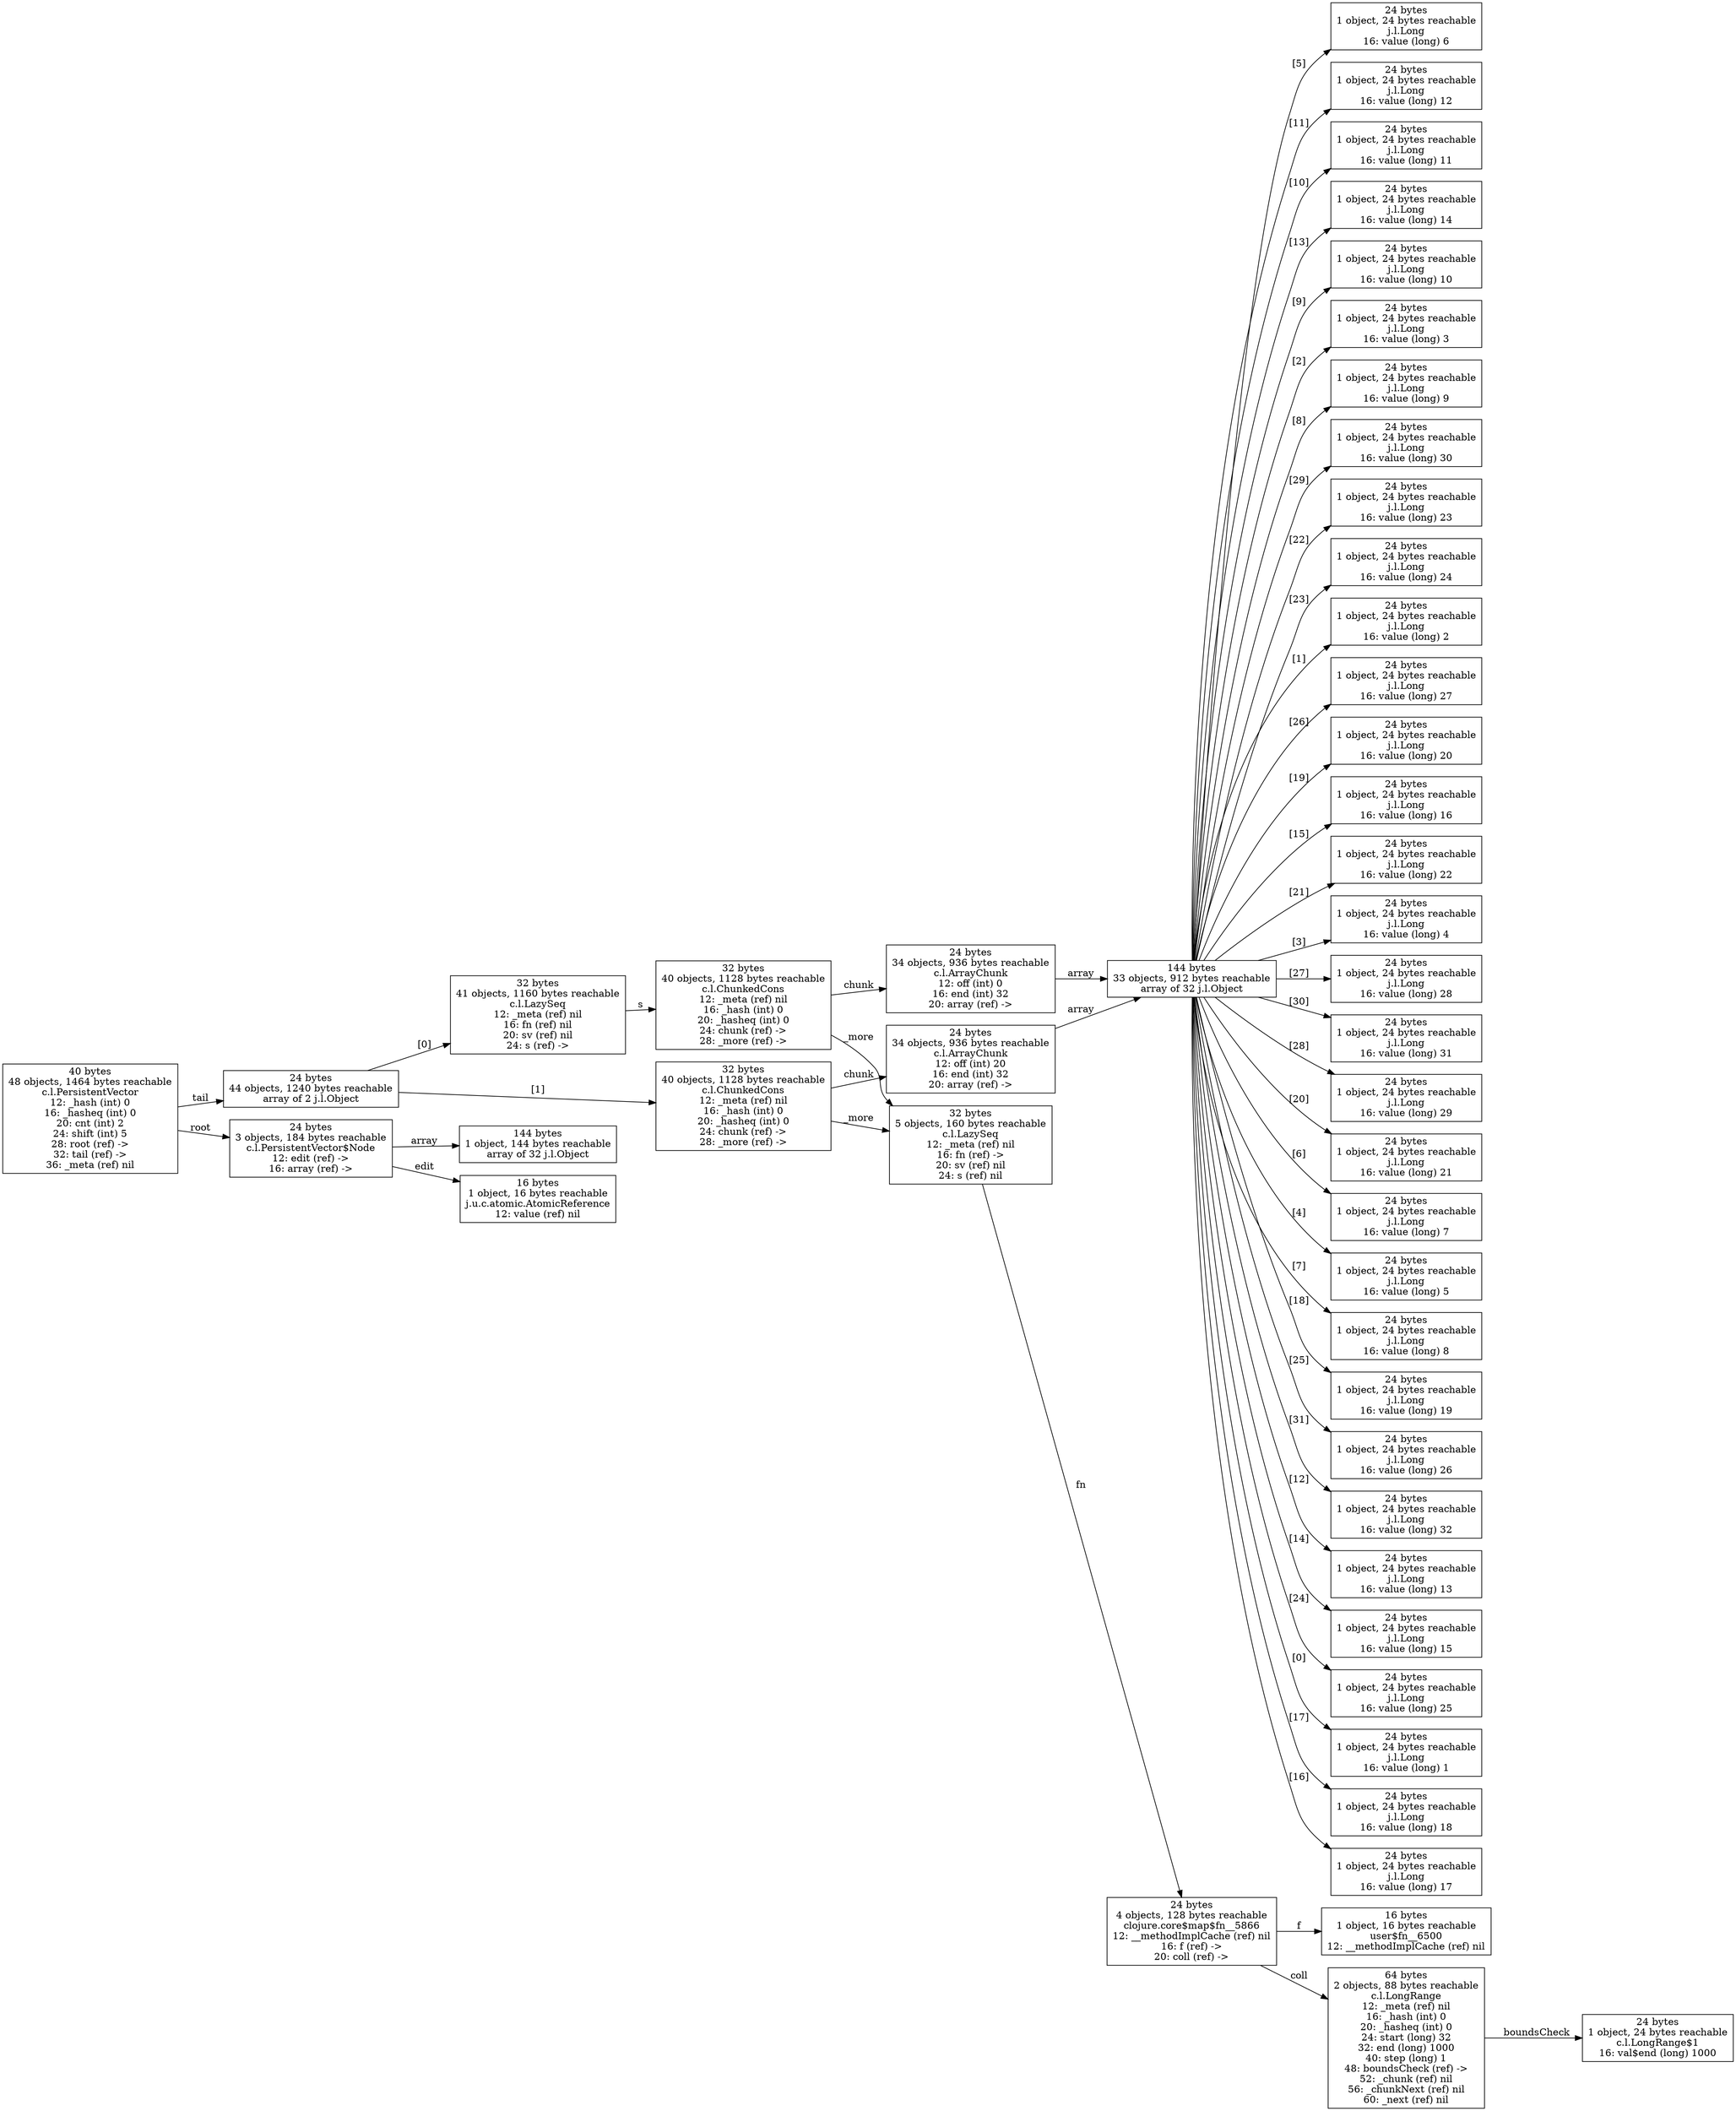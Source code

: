 digraph {
graph [layout=dot,rankdir=LR];
"26103391488" [label="24 bytes
1 object, 24 bytes reachable
j.l.Long
16: value (long) 9",shape=box];
"26101839872" [label="24 bytes
1 object, 24 bytes reachable
j.l.Long
16: value (long) 30",shape=box];
"26103389632" [label="24 bytes
1 object, 24 bytes reachable
j.l.Long
16: value (long) 23",shape=box];
"26104296448" [label="24 bytes
1 object, 24 bytes reachable
j.l.Long
16: value (long) 24",shape=box];
"32281186368" [label="32 bytes
41 objects, 1160 bytes reachable
c.l.LazySeq
12: _meta (ref) nil
16: fn (ref) nil
20: sv (ref) nil
24: s (ref) ->",shape=box];
"26098244928" [label="24 bytes
1 object, 24 bytes reachable
j.l.Long
16: value (long) 2",shape=box];
"32281182400" [label="16 bytes
1 object, 16 bytes reachable
user$fn__6500
12: __methodImplCache (ref) nil",shape=box];
"32286535552" [label="64 bytes
2 objects, 88 bytes reachable
c.l.LongRange
12: _meta (ref) nil
16: _hash (int) 0
20: _hasheq (int) 0
24: start (long) 32
32: end (long) 1000
40: step (long) 1
48: boundsCheck (ref) ->
52: _chunk (ref) nil
56: _chunkNext (ref) nil
60: _next (ref) nil",shape=box];
"26103389248" [label="24 bytes
1 object, 24 bytes reachable
j.l.Long
16: value (long) 27",shape=box];
"32338352576" [label="24 bytes
44 objects, 1240 bytes reachable
array of 2 j.l.Object
",shape=box];
"32286838976" [label="32 bytes
5 objects, 160 bytes reachable
c.l.LazySeq
12: _meta (ref) nil
16: fn (ref) ->
20: sv (ref) nil
24: s (ref) nil",shape=box];
"32338347520" [label="32 bytes
40 objects, 1128 bytes reachable
c.l.ChunkedCons
12: _meta (ref) nil
16: _hash (int) 0
20: _hasheq (int) 0
24: chunk (ref) ->
28: _more (ref) ->",shape=box];
"26099045184" [label="24 bytes
1 object, 24 bytes reachable
j.l.Long
16: value (long) 20",shape=box];
"26103396160" [label="24 bytes
1 object, 24 bytes reachable
j.l.Long
16: value (long) 16",shape=box];
"26104296640" [label="24 bytes
1 object, 24 bytes reachable
j.l.Long
16: value (long) 22",shape=box];
"26103392192" [label="24 bytes
1 object, 24 bytes reachable
j.l.Long
16: value (long) 4",shape=box];
"32286536512" [label="144 bytes
33 objects, 912 bytes reachable
array of 32 j.l.Object
",shape=box];
"26101840064" [label="24 bytes
1 object, 24 bytes reachable
j.l.Long
16: value (long) 28",shape=box];
"26101839680" [label="24 bytes
1 object, 24 bytes reachable
j.l.Long
16: value (long) 31",shape=box];
"26101841152" [label="24 bytes
1 object, 24 bytes reachable
j.l.Long
16: value (long) 29",shape=box];
"32286839424" [label="32 bytes
40 objects, 1128 bytes reachable
c.l.ChunkedCons
12: _meta (ref) nil
16: _hash (int) 0
20: _hasheq (int) 0
24: chunk (ref) ->
28: _more (ref) ->",shape=box];
"26103389952" [label="24 bytes
1 object, 24 bytes reachable
j.l.Long
16: value (long) 21",shape=box];
"26097071232" [label="144 bytes
1 object, 144 bytes reachable
array of 32 j.l.Object
",shape=box];
"26103391808" [label="24 bytes
1 object, 24 bytes reachable
j.l.Long
16: value (long) 7",shape=box];
"26103392000" [label="24 bytes
1 object, 24 bytes reachable
j.l.Long
16: value (long) 5",shape=box];
"26103396736" [label="24 bytes
1 object, 24 bytes reachable
j.l.Long
16: value (long) 8",shape=box];
"26103390272" [label="24 bytes
1 object, 24 bytes reachable
j.l.Long
16: value (long) 19",shape=box];
"26096607936" [label="24 bytes
1 object, 24 bytes reachable
j.l.Long
16: value (long) 26",shape=box];
"32338347776" [label="24 bytes
34 objects, 936 bytes reachable
c.l.ArrayChunk
12: off (int) 20
16: end (int) 32
20: array (ref) ->",shape=box];
"26105150336" [label="24 bytes
1 object, 24 bytes reachable
j.l.Long
16: value (long) 32",shape=box];
"26103391104" [label="24 bytes
1 object, 24 bytes reachable
j.l.Long
16: value (long) 13",shape=box];
"26103390912" [label="24 bytes
1 object, 24 bytes reachable
j.l.Long
16: value (long) 15",shape=box];
"26097070912" [label="24 bytes
3 objects, 184 bytes reachable
c.l.PersistentVector$Node
12: edit (ref) ->
16: array (ref) ->",shape=box];
"32281184384" [label="24 bytes
1 object, 24 bytes reachable
c.l.LongRange$1
16: val$end (long) 1000",shape=box];
"26103395968" [label="24 bytes
1 object, 24 bytes reachable
j.l.Long
16: value (long) 25",shape=box];
"26097071104" [label="16 bytes
1 object, 16 bytes reachable
j.u.c.atomic.AtomicReference
12: value (ref) nil",shape=box];
"26098245120" [label="24 bytes
1 object, 24 bytes reachable
j.l.Long
16: value (long) 1",shape=box];
"32338352768" [label="40 bytes
48 objects, 1464 bytes reachable
c.l.PersistentVector
12: _hash (int) 0
16: _hasheq (int) 0
20: cnt (int) 2
24: shift (int) 5
28: root (ref) ->
32: tail (ref) ->
36: _meta (ref) nil",shape=box];
"32286838784" [label="24 bytes
34 objects, 936 bytes reachable
c.l.ArrayChunk
12: off (int) 0
16: end (int) 32
20: array (ref) ->",shape=box];
"26103389440" [label="24 bytes
1 object, 24 bytes reachable
j.l.Long
16: value (long) 18",shape=box];
"26103390464" [label="24 bytes
1 object, 24 bytes reachable
j.l.Long
16: value (long) 17",shape=box];
"26104296832" [label="24 bytes
1 object, 24 bytes reachable
j.l.Long
16: value (long) 6",shape=box];
"26103391296" [label="24 bytes
1 object, 24 bytes reachable
j.l.Long
16: value (long) 12",shape=box];
"26103396544" [label="24 bytes
1 object, 24 bytes reachable
j.l.Long
16: value (long) 11",shape=box];
"26103396352" [label="24 bytes
1 object, 24 bytes reachable
j.l.Long
16: value (long) 14",shape=box];
"26103388800" [label="24 bytes
1 object, 24 bytes reachable
j.l.Long
16: value (long) 10",shape=box];
"26098667520" [label="24 bytes
1 object, 24 bytes reachable
j.l.Long
16: value (long) 3",shape=box];
"32286839232" [label="24 bytes
4 objects, 128 bytes reachable
clojure.core$map$fn__5866
12: __methodImplCache (ref) nil
16: f (ref) ->
20: coll (ref) ->",shape=box];
"32281186368" -> "32286839424" ["field-name"=s,label=s];
"32286535552" -> "32281184384" ["field-name"=boundsCheck,label=boundsCheck];
"32338352576" -> "32281186368" ["field-name"="[0]",label="[0]"];
"32338352576" -> "32338347520" ["field-name"="[1]",label="[1]"];
"32286838976" -> "32286839232" ["field-name"=fn,label=fn];
"32338347520" -> "32338347776" ["field-name"=chunk,label=chunk];
"32338347520" -> "32286838976" ["field-name"=_more,label=_more];
"32286536512" -> "26103391488" ["field-name"="[8]",label="[8]"];
"32286536512" -> "26101839872" ["field-name"="[29]",label="[29]"];
"32286536512" -> "26103389632" ["field-name"="[22]",label="[22]"];
"32286536512" -> "26104296448" ["field-name"="[23]",label="[23]"];
"32286536512" -> "26098244928" ["field-name"="[1]",label="[1]"];
"32286536512" -> "26103389248" ["field-name"="[26]",label="[26]"];
"32286536512" -> "26099045184" ["field-name"="[19]",label="[19]"];
"32286536512" -> "26103396160" ["field-name"="[15]",label="[15]"];
"32286536512" -> "26104296640" ["field-name"="[21]",label="[21]"];
"32286536512" -> "26103392192" ["field-name"="[3]",label="[3]"];
"32286536512" -> "26101840064" ["field-name"="[27]",label="[27]"];
"32286536512" -> "26101839680" ["field-name"="[30]",label="[30]"];
"32286536512" -> "26101841152" ["field-name"="[28]",label="[28]"];
"32286536512" -> "26103389952" ["field-name"="[20]",label="[20]"];
"32286536512" -> "26103391808" ["field-name"="[6]",label="[6]"];
"32286536512" -> "26103392000" ["field-name"="[4]",label="[4]"];
"32286536512" -> "26103396736" ["field-name"="[7]",label="[7]"];
"32286536512" -> "26103390272" ["field-name"="[18]",label="[18]"];
"32286536512" -> "26096607936" ["field-name"="[25]",label="[25]"];
"32286536512" -> "26105150336" ["field-name"="[31]",label="[31]"];
"32286536512" -> "26103391104" ["field-name"="[12]",label="[12]"];
"32286536512" -> "26103390912" ["field-name"="[14]",label="[14]"];
"32286536512" -> "26103395968" ["field-name"="[24]",label="[24]"];
"32286536512" -> "26098245120" ["field-name"="[0]",label="[0]"];
"32286536512" -> "26103389440" ["field-name"="[17]",label="[17]"];
"32286536512" -> "26103390464" ["field-name"="[16]",label="[16]"];
"32286536512" -> "26104296832" ["field-name"="[5]",label="[5]"];
"32286536512" -> "26103391296" ["field-name"="[11]",label="[11]"];
"32286536512" -> "26103396544" ["field-name"="[10]",label="[10]"];
"32286536512" -> "26103396352" ["field-name"="[13]",label="[13]"];
"32286536512" -> "26103388800" ["field-name"="[9]",label="[9]"];
"32286536512" -> "26098667520" ["field-name"="[2]",label="[2]"];
"32286839424" -> "32286838784" ["field-name"=chunk,label=chunk];
"32286839424" -> "32286838976" ["field-name"=_more,label=_more];
"32338347776" -> "32286536512" ["field-name"=array,label=array];
"26097070912" -> "26097071104" ["field-name"=edit,label=edit];
"26097070912" -> "26097071232" ["field-name"=array,label=array];
"32338352768" -> "26097070912" ["field-name"=root,label=root];
"32338352768" -> "32338352576" ["field-name"=tail,label=tail];
"32286838784" -> "32286536512" ["field-name"=array,label=array];
"32286839232" -> "32281182400" ["field-name"=f,label=f];
"32286839232" -> "32286535552" ["field-name"=coll,label=coll];
} 